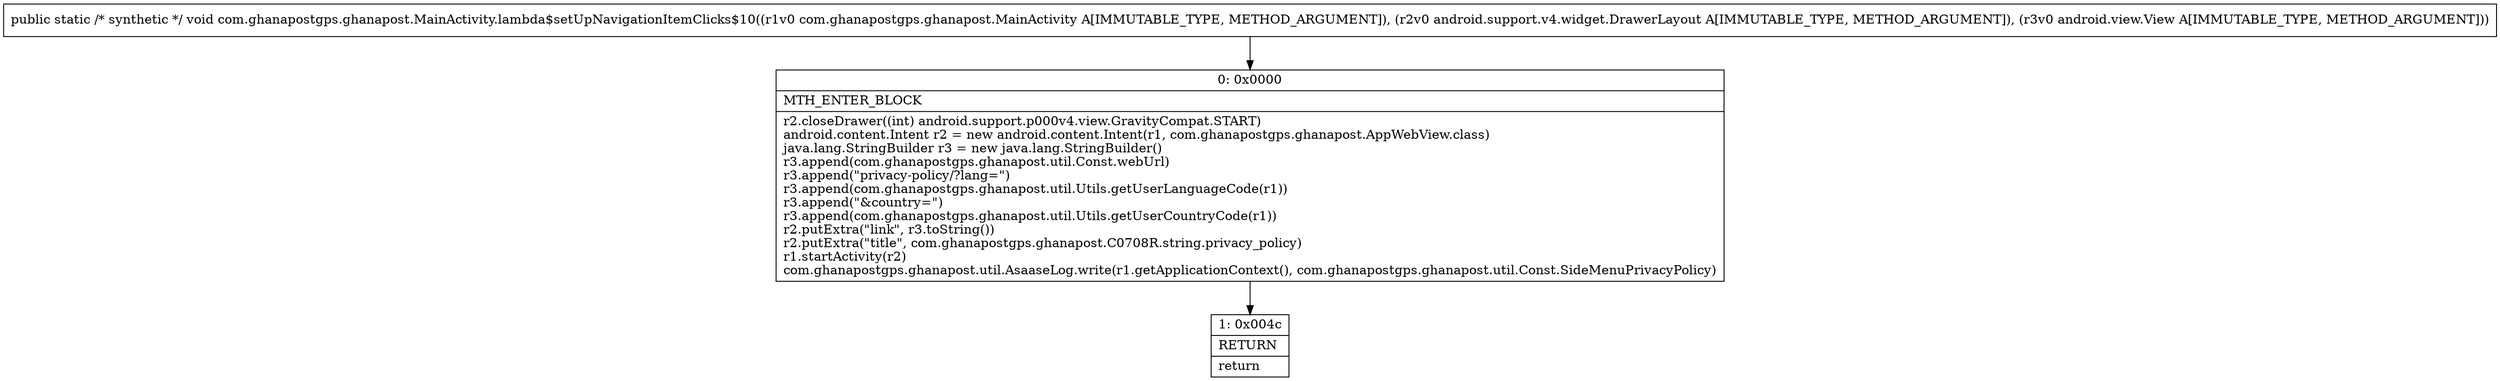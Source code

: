 digraph "CFG forcom.ghanapostgps.ghanapost.MainActivity.lambda$setUpNavigationItemClicks$10(Lcom\/ghanapostgps\/ghanapost\/MainActivity;Landroid\/support\/v4\/widget\/DrawerLayout;Landroid\/view\/View;)V" {
Node_0 [shape=record,label="{0\:\ 0x0000|MTH_ENTER_BLOCK\l|r2.closeDrawer((int) android.support.p000v4.view.GravityCompat.START)\landroid.content.Intent r2 = new android.content.Intent(r1, com.ghanapostgps.ghanapost.AppWebView.class)\ljava.lang.StringBuilder r3 = new java.lang.StringBuilder()\lr3.append(com.ghanapostgps.ghanapost.util.Const.webUrl)\lr3.append(\"privacy\-policy\/?lang=\")\lr3.append(com.ghanapostgps.ghanapost.util.Utils.getUserLanguageCode(r1))\lr3.append(\"&country=\")\lr3.append(com.ghanapostgps.ghanapost.util.Utils.getUserCountryCode(r1))\lr2.putExtra(\"link\", r3.toString())\lr2.putExtra(\"title\", com.ghanapostgps.ghanapost.C0708R.string.privacy_policy)\lr1.startActivity(r2)\lcom.ghanapostgps.ghanapost.util.AsaaseLog.write(r1.getApplicationContext(), com.ghanapostgps.ghanapost.util.Const.SideMenuPrivacyPolicy)\l}"];
Node_1 [shape=record,label="{1\:\ 0x004c|RETURN\l|return\l}"];
MethodNode[shape=record,label="{public static \/* synthetic *\/ void com.ghanapostgps.ghanapost.MainActivity.lambda$setUpNavigationItemClicks$10((r1v0 com.ghanapostgps.ghanapost.MainActivity A[IMMUTABLE_TYPE, METHOD_ARGUMENT]), (r2v0 android.support.v4.widget.DrawerLayout A[IMMUTABLE_TYPE, METHOD_ARGUMENT]), (r3v0 android.view.View A[IMMUTABLE_TYPE, METHOD_ARGUMENT])) }"];
MethodNode -> Node_0;
Node_0 -> Node_1;
}

